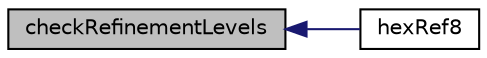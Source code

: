 digraph "checkRefinementLevels"
{
  bgcolor="transparent";
  edge [fontname="Helvetica",fontsize="10",labelfontname="Helvetica",labelfontsize="10"];
  node [fontname="Helvetica",fontsize="10",shape=record];
  rankdir="LR";
  Node1 [label="checkRefinementLevels",height=0.2,width=0.4,color="black", fillcolor="grey75", style="filled" fontcolor="black"];
  Node1 -> Node2 [dir="back",color="midnightblue",fontsize="10",style="solid",fontname="Helvetica"];
  Node2 [label="hexRef8",height=0.2,width=0.4,color="black",URL="$classFoam_1_1hexRef8.html#a38c122950a32c54a78c49acb2637ac88",tooltip="Construct from mesh, read_if_present refinement data. "];
}
